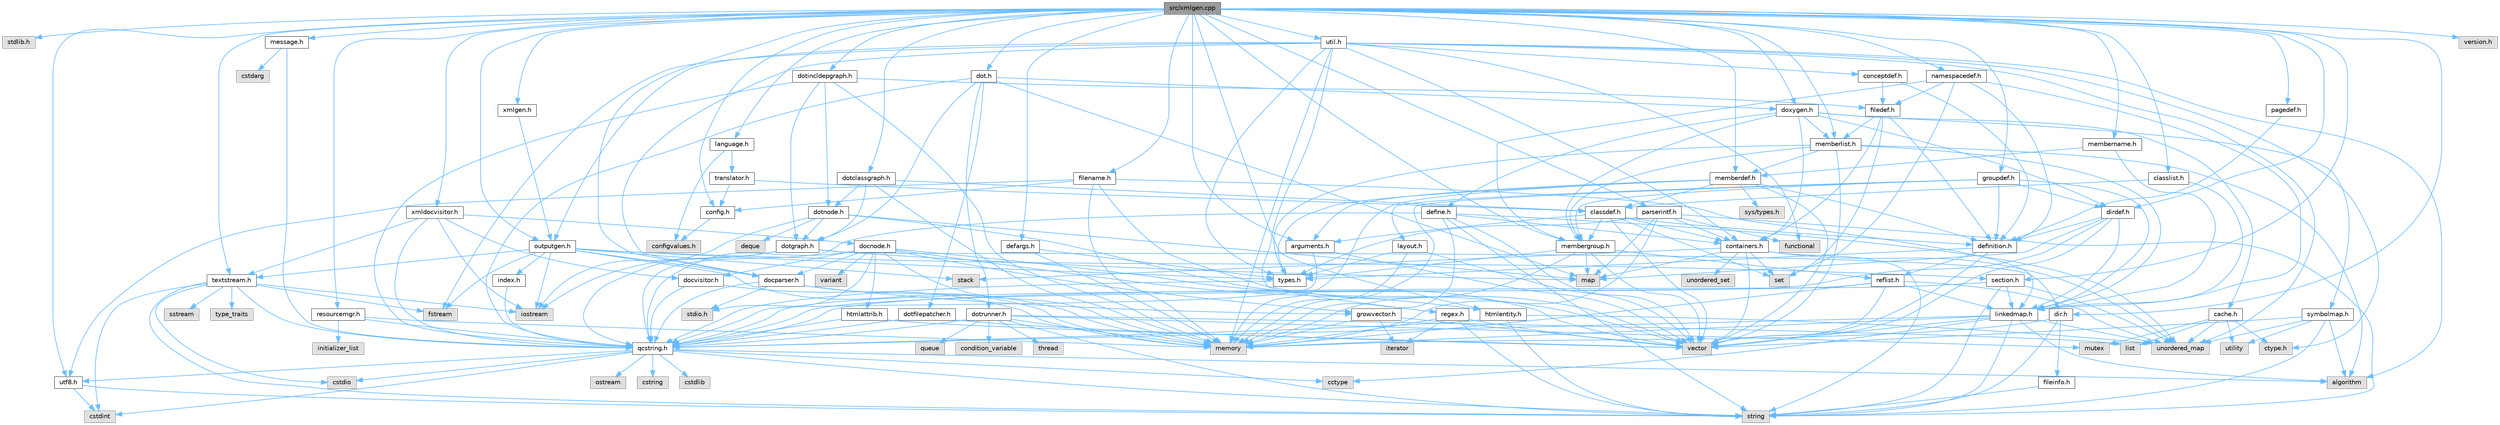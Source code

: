 digraph "src/xmlgen.cpp"
{
 // INTERACTIVE_SVG=YES
 // LATEX_PDF_SIZE
  bgcolor="transparent";
  edge [fontname=Helvetica,fontsize=10,labelfontname=Helvetica,labelfontsize=10];
  node [fontname=Helvetica,fontsize=10,shape=box,height=0.2,width=0.4];
  Node1 [label="src/xmlgen.cpp",height=0.2,width=0.4,color="gray40", fillcolor="grey60", style="filled", fontcolor="black",tooltip=" "];
  Node1 -> Node2 [color="steelblue1",style="solid"];
  Node2 [label="stdlib.h",height=0.2,width=0.4,color="grey60", fillcolor="#E0E0E0", style="filled",tooltip=" "];
  Node1 -> Node3 [color="steelblue1",style="solid"];
  Node3 [label="textstream.h",height=0.2,width=0.4,color="grey40", fillcolor="white", style="filled",URL="$d4/d7d/textstream_8h.html",tooltip=" "];
  Node3 -> Node4 [color="steelblue1",style="solid"];
  Node4 [label="string",height=0.2,width=0.4,color="grey60", fillcolor="#E0E0E0", style="filled",tooltip=" "];
  Node3 -> Node5 [color="steelblue1",style="solid"];
  Node5 [label="iostream",height=0.2,width=0.4,color="grey60", fillcolor="#E0E0E0", style="filled",tooltip=" "];
  Node3 -> Node6 [color="steelblue1",style="solid"];
  Node6 [label="sstream",height=0.2,width=0.4,color="grey60", fillcolor="#E0E0E0", style="filled",tooltip=" "];
  Node3 -> Node7 [color="steelblue1",style="solid"];
  Node7 [label="cstdint",height=0.2,width=0.4,color="grey60", fillcolor="#E0E0E0", style="filled",tooltip=" "];
  Node3 -> Node8 [color="steelblue1",style="solid"];
  Node8 [label="cstdio",height=0.2,width=0.4,color="grey60", fillcolor="#E0E0E0", style="filled",tooltip=" "];
  Node3 -> Node9 [color="steelblue1",style="solid"];
  Node9 [label="fstream",height=0.2,width=0.4,color="grey60", fillcolor="#E0E0E0", style="filled",tooltip=" "];
  Node3 -> Node10 [color="steelblue1",style="solid"];
  Node10 [label="type_traits",height=0.2,width=0.4,color="grey60", fillcolor="#E0E0E0", style="filled",tooltip=" "];
  Node3 -> Node11 [color="steelblue1",style="solid"];
  Node11 [label="qcstring.h",height=0.2,width=0.4,color="grey40", fillcolor="white", style="filled",URL="$d7/d5c/qcstring_8h.html",tooltip=" "];
  Node11 -> Node4 [color="steelblue1",style="solid"];
  Node11 -> Node12 [color="steelblue1",style="solid"];
  Node12 [label="algorithm",height=0.2,width=0.4,color="grey60", fillcolor="#E0E0E0", style="filled",tooltip=" "];
  Node11 -> Node13 [color="steelblue1",style="solid"];
  Node13 [label="cctype",height=0.2,width=0.4,color="grey60", fillcolor="#E0E0E0", style="filled",tooltip=" "];
  Node11 -> Node14 [color="steelblue1",style="solid"];
  Node14 [label="cstring",height=0.2,width=0.4,color="grey60", fillcolor="#E0E0E0", style="filled",tooltip=" "];
  Node11 -> Node8 [color="steelblue1",style="solid"];
  Node11 -> Node15 [color="steelblue1",style="solid"];
  Node15 [label="cstdlib",height=0.2,width=0.4,color="grey60", fillcolor="#E0E0E0", style="filled",tooltip=" "];
  Node11 -> Node7 [color="steelblue1",style="solid"];
  Node11 -> Node16 [color="steelblue1",style="solid"];
  Node16 [label="ostream",height=0.2,width=0.4,color="grey60", fillcolor="#E0E0E0", style="filled",tooltip=" "];
  Node11 -> Node17 [color="steelblue1",style="solid"];
  Node17 [label="utf8.h",height=0.2,width=0.4,color="grey40", fillcolor="white", style="filled",URL="$db/d7c/utf8_8h.html",tooltip="Various UTF8 related helper functions."];
  Node17 -> Node7 [color="steelblue1",style="solid"];
  Node17 -> Node4 [color="steelblue1",style="solid"];
  Node1 -> Node18 [color="steelblue1",style="solid"];
  Node18 [label="xmlgen.h",height=0.2,width=0.4,color="grey40", fillcolor="white", style="filled",URL="$d9/d67/xmlgen_8h.html",tooltip=" "];
  Node18 -> Node19 [color="steelblue1",style="solid"];
  Node19 [label="outputgen.h",height=0.2,width=0.4,color="grey40", fillcolor="white", style="filled",URL="$df/d06/outputgen_8h.html",tooltip=" "];
  Node19 -> Node20 [color="steelblue1",style="solid"];
  Node20 [label="memory",height=0.2,width=0.4,color="grey60", fillcolor="#E0E0E0", style="filled",tooltip=" "];
  Node19 -> Node21 [color="steelblue1",style="solid"];
  Node21 [label="stack",height=0.2,width=0.4,color="grey60", fillcolor="#E0E0E0", style="filled",tooltip=" "];
  Node19 -> Node5 [color="steelblue1",style="solid"];
  Node19 -> Node9 [color="steelblue1",style="solid"];
  Node19 -> Node22 [color="steelblue1",style="solid"];
  Node22 [label="types.h",height=0.2,width=0.4,color="grey40", fillcolor="white", style="filled",URL="$d9/d49/types_8h.html",tooltip="This file contains a number of basic enums and types."];
  Node22 -> Node11 [color="steelblue1",style="solid"];
  Node19 -> Node23 [color="steelblue1",style="solid"];
  Node23 [label="index.h",height=0.2,width=0.4,color="grey40", fillcolor="white", style="filled",URL="$d1/db5/index_8h.html",tooltip=" "];
  Node23 -> Node11 [color="steelblue1",style="solid"];
  Node19 -> Node24 [color="steelblue1",style="solid"];
  Node24 [label="section.h",height=0.2,width=0.4,color="grey40", fillcolor="white", style="filled",URL="$d1/d2a/section_8h.html",tooltip=" "];
  Node24 -> Node4 [color="steelblue1",style="solid"];
  Node24 -> Node25 [color="steelblue1",style="solid"];
  Node25 [label="unordered_map",height=0.2,width=0.4,color="grey60", fillcolor="#E0E0E0", style="filled",tooltip=" "];
  Node24 -> Node11 [color="steelblue1",style="solid"];
  Node24 -> Node26 [color="steelblue1",style="solid"];
  Node26 [label="linkedmap.h",height=0.2,width=0.4,color="grey40", fillcolor="white", style="filled",URL="$da/de1/linkedmap_8h.html",tooltip=" "];
  Node26 -> Node25 [color="steelblue1",style="solid"];
  Node26 -> Node27 [color="steelblue1",style="solid"];
  Node27 [label="vector",height=0.2,width=0.4,color="grey60", fillcolor="#E0E0E0", style="filled",tooltip=" "];
  Node26 -> Node20 [color="steelblue1",style="solid"];
  Node26 -> Node4 [color="steelblue1",style="solid"];
  Node26 -> Node12 [color="steelblue1",style="solid"];
  Node26 -> Node13 [color="steelblue1",style="solid"];
  Node26 -> Node11 [color="steelblue1",style="solid"];
  Node19 -> Node3 [color="steelblue1",style="solid"];
  Node19 -> Node28 [color="steelblue1",style="solid"];
  Node28 [label="docparser.h",height=0.2,width=0.4,color="grey40", fillcolor="white", style="filled",URL="$de/d9c/docparser_8h.html",tooltip=" "];
  Node28 -> Node29 [color="steelblue1",style="solid"];
  Node29 [label="stdio.h",height=0.2,width=0.4,color="grey60", fillcolor="#E0E0E0", style="filled",tooltip=" "];
  Node28 -> Node20 [color="steelblue1",style="solid"];
  Node28 -> Node11 [color="steelblue1",style="solid"];
  Node28 -> Node30 [color="steelblue1",style="solid"];
  Node30 [label="growvector.h",height=0.2,width=0.4,color="grey40", fillcolor="white", style="filled",URL="$d7/d50/growvector_8h.html",tooltip=" "];
  Node30 -> Node27 [color="steelblue1",style="solid"];
  Node30 -> Node20 [color="steelblue1",style="solid"];
  Node30 -> Node31 [color="steelblue1",style="solid"];
  Node31 [label="iterator",height=0.2,width=0.4,color="grey60", fillcolor="#E0E0E0", style="filled",tooltip=" "];
  Node1 -> Node32 [color="steelblue1",style="solid"];
  Node32 [label="doxygen.h",height=0.2,width=0.4,color="grey40", fillcolor="white", style="filled",URL="$d1/da1/doxygen_8h.html",tooltip=" "];
  Node32 -> Node33 [color="steelblue1",style="solid"];
  Node33 [label="containers.h",height=0.2,width=0.4,color="grey40", fillcolor="white", style="filled",URL="$d5/d75/containers_8h.html",tooltip=" "];
  Node33 -> Node27 [color="steelblue1",style="solid"];
  Node33 -> Node4 [color="steelblue1",style="solid"];
  Node33 -> Node34 [color="steelblue1",style="solid"];
  Node34 [label="set",height=0.2,width=0.4,color="grey60", fillcolor="#E0E0E0", style="filled",tooltip=" "];
  Node33 -> Node35 [color="steelblue1",style="solid"];
  Node35 [label="map",height=0.2,width=0.4,color="grey60", fillcolor="#E0E0E0", style="filled",tooltip=" "];
  Node33 -> Node36 [color="steelblue1",style="solid"];
  Node36 [label="unordered_set",height=0.2,width=0.4,color="grey60", fillcolor="#E0E0E0", style="filled",tooltip=" "];
  Node33 -> Node25 [color="steelblue1",style="solid"];
  Node33 -> Node21 [color="steelblue1",style="solid"];
  Node32 -> Node37 [color="steelblue1",style="solid"];
  Node37 [label="membergroup.h",height=0.2,width=0.4,color="grey40", fillcolor="white", style="filled",URL="$d9/d11/membergroup_8h.html",tooltip=" "];
  Node37 -> Node27 [color="steelblue1",style="solid"];
  Node37 -> Node35 [color="steelblue1",style="solid"];
  Node37 -> Node20 [color="steelblue1",style="solid"];
  Node37 -> Node22 [color="steelblue1",style="solid"];
  Node37 -> Node38 [color="steelblue1",style="solid"];
  Node38 [label="reflist.h",height=0.2,width=0.4,color="grey40", fillcolor="white", style="filled",URL="$d1/d02/reflist_8h.html",tooltip=" "];
  Node38 -> Node27 [color="steelblue1",style="solid"];
  Node38 -> Node25 [color="steelblue1",style="solid"];
  Node38 -> Node20 [color="steelblue1",style="solid"];
  Node38 -> Node11 [color="steelblue1",style="solid"];
  Node38 -> Node26 [color="steelblue1",style="solid"];
  Node32 -> Node39 [color="steelblue1",style="solid"];
  Node39 [label="dirdef.h",height=0.2,width=0.4,color="grey40", fillcolor="white", style="filled",URL="$d6/d15/dirdef_8h.html",tooltip=" "];
  Node39 -> Node27 [color="steelblue1",style="solid"];
  Node39 -> Node35 [color="steelblue1",style="solid"];
  Node39 -> Node11 [color="steelblue1",style="solid"];
  Node39 -> Node26 [color="steelblue1",style="solid"];
  Node39 -> Node40 [color="steelblue1",style="solid"];
  Node40 [label="definition.h",height=0.2,width=0.4,color="grey40", fillcolor="white", style="filled",URL="$df/da1/definition_8h.html",tooltip=" "];
  Node40 -> Node27 [color="steelblue1",style="solid"];
  Node40 -> Node22 [color="steelblue1",style="solid"];
  Node40 -> Node38 [color="steelblue1",style="solid"];
  Node32 -> Node41 [color="steelblue1",style="solid"];
  Node41 [label="memberlist.h",height=0.2,width=0.4,color="grey40", fillcolor="white", style="filled",URL="$dd/d78/memberlist_8h.html",tooltip=" "];
  Node41 -> Node27 [color="steelblue1",style="solid"];
  Node41 -> Node12 [color="steelblue1",style="solid"];
  Node41 -> Node42 [color="steelblue1",style="solid"];
  Node42 [label="memberdef.h",height=0.2,width=0.4,color="grey40", fillcolor="white", style="filled",URL="$d4/d46/memberdef_8h.html",tooltip=" "];
  Node42 -> Node27 [color="steelblue1",style="solid"];
  Node42 -> Node20 [color="steelblue1",style="solid"];
  Node42 -> Node43 [color="steelblue1",style="solid"];
  Node43 [label="sys/types.h",height=0.2,width=0.4,color="grey60", fillcolor="#E0E0E0", style="filled",tooltip=" "];
  Node42 -> Node22 [color="steelblue1",style="solid"];
  Node42 -> Node40 [color="steelblue1",style="solid"];
  Node42 -> Node44 [color="steelblue1",style="solid"];
  Node44 [label="arguments.h",height=0.2,width=0.4,color="grey40", fillcolor="white", style="filled",URL="$df/d9b/arguments_8h.html",tooltip=" "];
  Node44 -> Node27 [color="steelblue1",style="solid"];
  Node44 -> Node11 [color="steelblue1",style="solid"];
  Node42 -> Node45 [color="steelblue1",style="solid"];
  Node45 [label="classdef.h",height=0.2,width=0.4,color="grey40", fillcolor="white", style="filled",URL="$d1/da6/classdef_8h.html",tooltip=" "];
  Node45 -> Node27 [color="steelblue1",style="solid"];
  Node45 -> Node34 [color="steelblue1",style="solid"];
  Node45 -> Node33 [color="steelblue1",style="solid"];
  Node45 -> Node40 [color="steelblue1",style="solid"];
  Node45 -> Node44 [color="steelblue1",style="solid"];
  Node45 -> Node37 [color="steelblue1",style="solid"];
  Node41 -> Node26 [color="steelblue1",style="solid"];
  Node41 -> Node22 [color="steelblue1",style="solid"];
  Node41 -> Node37 [color="steelblue1",style="solid"];
  Node32 -> Node46 [color="steelblue1",style="solid"];
  Node46 [label="define.h",height=0.2,width=0.4,color="grey40", fillcolor="white", style="filled",URL="$df/d67/define_8h.html",tooltip=" "];
  Node46 -> Node27 [color="steelblue1",style="solid"];
  Node46 -> Node20 [color="steelblue1",style="solid"];
  Node46 -> Node4 [color="steelblue1",style="solid"];
  Node46 -> Node25 [color="steelblue1",style="solid"];
  Node46 -> Node11 [color="steelblue1",style="solid"];
  Node46 -> Node33 [color="steelblue1",style="solid"];
  Node32 -> Node47 [color="steelblue1",style="solid"];
  Node47 [label="cache.h",height=0.2,width=0.4,color="grey40", fillcolor="white", style="filled",URL="$d3/d26/cache_8h.html",tooltip=" "];
  Node47 -> Node48 [color="steelblue1",style="solid"];
  Node48 [label="list",height=0.2,width=0.4,color="grey60", fillcolor="#E0E0E0", style="filled",tooltip=" "];
  Node47 -> Node25 [color="steelblue1",style="solid"];
  Node47 -> Node49 [color="steelblue1",style="solid"];
  Node49 [label="mutex",height=0.2,width=0.4,color="grey60", fillcolor="#E0E0E0", style="filled",tooltip=" "];
  Node47 -> Node50 [color="steelblue1",style="solid"];
  Node50 [label="utility",height=0.2,width=0.4,color="grey60", fillcolor="#E0E0E0", style="filled",tooltip=" "];
  Node47 -> Node51 [color="steelblue1",style="solid"];
  Node51 [label="ctype.h",height=0.2,width=0.4,color="grey60", fillcolor="#E0E0E0", style="filled",tooltip=" "];
  Node32 -> Node52 [color="steelblue1",style="solid"];
  Node52 [label="symbolmap.h",height=0.2,width=0.4,color="grey40", fillcolor="white", style="filled",URL="$d7/ddd/symbolmap_8h.html",tooltip=" "];
  Node52 -> Node12 [color="steelblue1",style="solid"];
  Node52 -> Node25 [color="steelblue1",style="solid"];
  Node52 -> Node27 [color="steelblue1",style="solid"];
  Node52 -> Node4 [color="steelblue1",style="solid"];
  Node52 -> Node50 [color="steelblue1",style="solid"];
  Node1 -> Node53 [color="steelblue1",style="solid"];
  Node53 [label="message.h",height=0.2,width=0.4,color="grey40", fillcolor="white", style="filled",URL="$d2/d0d/message_8h.html",tooltip=" "];
  Node53 -> Node54 [color="steelblue1",style="solid"];
  Node54 [label="cstdarg",height=0.2,width=0.4,color="grey60", fillcolor="#E0E0E0", style="filled",tooltip=" "];
  Node53 -> Node11 [color="steelblue1",style="solid"];
  Node1 -> Node55 [color="steelblue1",style="solid"];
  Node55 [label="config.h",height=0.2,width=0.4,color="grey40", fillcolor="white", style="filled",URL="$db/d16/config_8h.html",tooltip=" "];
  Node55 -> Node56 [color="steelblue1",style="solid"];
  Node56 [label="configvalues.h",height=0.2,width=0.4,color="grey60", fillcolor="#E0E0E0", style="filled",tooltip=" "];
  Node1 -> Node57 [color="steelblue1",style="solid"];
  Node57 [label="classlist.h",height=0.2,width=0.4,color="grey40", fillcolor="white", style="filled",URL="$d2/df8/classlist_8h.html",tooltip=" "];
  Node57 -> Node26 [color="steelblue1",style="solid"];
  Node57 -> Node45 [color="steelblue1",style="solid"];
  Node1 -> Node58 [color="steelblue1",style="solid"];
  Node58 [label="util.h",height=0.2,width=0.4,color="grey40", fillcolor="white", style="filled",URL="$d8/d3c/util_8h.html",tooltip="A bunch of utility functions."];
  Node58 -> Node20 [color="steelblue1",style="solid"];
  Node58 -> Node25 [color="steelblue1",style="solid"];
  Node58 -> Node12 [color="steelblue1",style="solid"];
  Node58 -> Node59 [color="steelblue1",style="solid"];
  Node59 [label="functional",height=0.2,width=0.4,color="grey60", fillcolor="#E0E0E0", style="filled",tooltip=" "];
  Node58 -> Node9 [color="steelblue1",style="solid"];
  Node58 -> Node51 [color="steelblue1",style="solid"];
  Node58 -> Node22 [color="steelblue1",style="solid"];
  Node58 -> Node28 [color="steelblue1",style="solid"];
  Node58 -> Node33 [color="steelblue1",style="solid"];
  Node58 -> Node19 [color="steelblue1",style="solid"];
  Node58 -> Node60 [color="steelblue1",style="solid"];
  Node60 [label="regex.h",height=0.2,width=0.4,color="grey40", fillcolor="white", style="filled",URL="$d1/d21/regex_8h.html",tooltip=" "];
  Node60 -> Node20 [color="steelblue1",style="solid"];
  Node60 -> Node4 [color="steelblue1",style="solid"];
  Node60 -> Node27 [color="steelblue1",style="solid"];
  Node60 -> Node31 [color="steelblue1",style="solid"];
  Node58 -> Node61 [color="steelblue1",style="solid"];
  Node61 [label="conceptdef.h",height=0.2,width=0.4,color="grey40", fillcolor="white", style="filled",URL="$da/df1/conceptdef_8h.html",tooltip=" "];
  Node61 -> Node40 [color="steelblue1",style="solid"];
  Node61 -> Node62 [color="steelblue1",style="solid"];
  Node62 [label="filedef.h",height=0.2,width=0.4,color="grey40", fillcolor="white", style="filled",URL="$d4/d3a/filedef_8h.html",tooltip=" "];
  Node62 -> Node34 [color="steelblue1",style="solid"];
  Node62 -> Node40 [color="steelblue1",style="solid"];
  Node62 -> Node41 [color="steelblue1",style="solid"];
  Node62 -> Node33 [color="steelblue1",style="solid"];
  Node1 -> Node63 [color="steelblue1",style="solid"];
  Node63 [label="defargs.h",height=0.2,width=0.4,color="grey40", fillcolor="white", style="filled",URL="$d8/d65/defargs_8h.html",tooltip=" "];
  Node63 -> Node22 [color="steelblue1",style="solid"];
  Node63 -> Node20 [color="steelblue1",style="solid"];
  Node1 -> Node19 [color="steelblue1",style="solid"];
  Node1 -> Node64 [color="steelblue1",style="solid"];
  Node64 [label="dot.h",height=0.2,width=0.4,color="grey40", fillcolor="white", style="filled",URL="$d6/d4a/dot_8h.html",tooltip=" "];
  Node64 -> Node35 [color="steelblue1",style="solid"];
  Node64 -> Node11 [color="steelblue1",style="solid"];
  Node64 -> Node65 [color="steelblue1",style="solid"];
  Node65 [label="dotgraph.h",height=0.2,width=0.4,color="grey40", fillcolor="white", style="filled",URL="$d0/daa/dotgraph_8h.html",tooltip=" "];
  Node65 -> Node5 [color="steelblue1",style="solid"];
  Node65 -> Node35 [color="steelblue1",style="solid"];
  Node65 -> Node11 [color="steelblue1",style="solid"];
  Node65 -> Node66 [color="steelblue1",style="solid"];
  Node66 [label="dir.h",height=0.2,width=0.4,color="grey40", fillcolor="white", style="filled",URL="$df/d9c/dir_8h.html",tooltip=" "];
  Node66 -> Node4 [color="steelblue1",style="solid"];
  Node66 -> Node20 [color="steelblue1",style="solid"];
  Node66 -> Node67 [color="steelblue1",style="solid"];
  Node67 [label="fileinfo.h",height=0.2,width=0.4,color="grey40", fillcolor="white", style="filled",URL="$df/d45/fileinfo_8h.html",tooltip=" "];
  Node67 -> Node4 [color="steelblue1",style="solid"];
  Node64 -> Node68 [color="steelblue1",style="solid"];
  Node68 [label="dotfilepatcher.h",height=0.2,width=0.4,color="grey40", fillcolor="white", style="filled",URL="$d3/d38/dotfilepatcher_8h.html",tooltip=" "];
  Node68 -> Node27 [color="steelblue1",style="solid"];
  Node68 -> Node11 [color="steelblue1",style="solid"];
  Node64 -> Node69 [color="steelblue1",style="solid"];
  Node69 [label="dotrunner.h",height=0.2,width=0.4,color="grey40", fillcolor="white", style="filled",URL="$d2/dd1/dotrunner_8h.html",tooltip=" "];
  Node69 -> Node4 [color="steelblue1",style="solid"];
  Node69 -> Node70 [color="steelblue1",style="solid"];
  Node70 [label="thread",height=0.2,width=0.4,color="grey60", fillcolor="#E0E0E0", style="filled",tooltip=" "];
  Node69 -> Node48 [color="steelblue1",style="solid"];
  Node69 -> Node71 [color="steelblue1",style="solid"];
  Node71 [label="queue",height=0.2,width=0.4,color="grey60", fillcolor="#E0E0E0", style="filled",tooltip=" "];
  Node69 -> Node49 [color="steelblue1",style="solid"];
  Node69 -> Node72 [color="steelblue1",style="solid"];
  Node72 [label="condition_variable",height=0.2,width=0.4,color="grey60", fillcolor="#E0E0E0", style="filled",tooltip=" "];
  Node69 -> Node20 [color="steelblue1",style="solid"];
  Node69 -> Node11 [color="steelblue1",style="solid"];
  Node64 -> Node32 [color="steelblue1",style="solid"];
  Node1 -> Node73 [color="steelblue1",style="solid"];
  Node73 [label="dotclassgraph.h",height=0.2,width=0.4,color="grey40", fillcolor="white", style="filled",URL="$d5/d04/dotclassgraph_8h.html",tooltip=" "];
  Node73 -> Node20 [color="steelblue1",style="solid"];
  Node73 -> Node45 [color="steelblue1",style="solid"];
  Node73 -> Node74 [color="steelblue1",style="solid"];
  Node74 [label="dotnode.h",height=0.2,width=0.4,color="grey40", fillcolor="white", style="filled",URL="$d8/d3b/dotnode_8h.html",tooltip=" "];
  Node74 -> Node27 [color="steelblue1",style="solid"];
  Node74 -> Node35 [color="steelblue1",style="solid"];
  Node74 -> Node75 [color="steelblue1",style="solid"];
  Node75 [label="deque",height=0.2,width=0.4,color="grey60", fillcolor="#E0E0E0", style="filled",tooltip=" "];
  Node74 -> Node5 [color="steelblue1",style="solid"];
  Node74 -> Node65 [color="steelblue1",style="solid"];
  Node73 -> Node65 [color="steelblue1",style="solid"];
  Node1 -> Node76 [color="steelblue1",style="solid"];
  Node76 [label="dotincldepgraph.h",height=0.2,width=0.4,color="grey40", fillcolor="white", style="filled",URL="$dd/d8c/dotincldepgraph_8h.html",tooltip=" "];
  Node76 -> Node20 [color="steelblue1",style="solid"];
  Node76 -> Node11 [color="steelblue1",style="solid"];
  Node76 -> Node62 [color="steelblue1",style="solid"];
  Node76 -> Node74 [color="steelblue1",style="solid"];
  Node76 -> Node65 [color="steelblue1",style="solid"];
  Node1 -> Node77 [color="steelblue1",style="solid"];
  Node77 [label="pagedef.h",height=0.2,width=0.4,color="grey40", fillcolor="white", style="filled",URL="$dd/d66/pagedef_8h.html",tooltip=" "];
  Node77 -> Node40 [color="steelblue1",style="solid"];
  Node1 -> Node78 [color="steelblue1",style="solid"];
  Node78 [label="filename.h",height=0.2,width=0.4,color="grey40", fillcolor="white", style="filled",URL="$dc/dd6/filename_8h.html",tooltip=" "];
  Node78 -> Node20 [color="steelblue1",style="solid"];
  Node78 -> Node27 [color="steelblue1",style="solid"];
  Node78 -> Node26 [color="steelblue1",style="solid"];
  Node78 -> Node55 [color="steelblue1",style="solid"];
  Node78 -> Node17 [color="steelblue1",style="solid"];
  Node1 -> Node79 [color="steelblue1",style="solid"];
  Node79 [label="version.h",height=0.2,width=0.4,color="grey60", fillcolor="#E0E0E0", style="filled",tooltip=" "];
  Node1 -> Node80 [color="steelblue1",style="solid"];
  Node80 [label="xmldocvisitor.h",height=0.2,width=0.4,color="grey40", fillcolor="white", style="filled",URL="$df/d2b/xmldocvisitor_8h.html",tooltip=" "];
  Node80 -> Node5 [color="steelblue1",style="solid"];
  Node80 -> Node11 [color="steelblue1",style="solid"];
  Node80 -> Node81 [color="steelblue1",style="solid"];
  Node81 [label="docvisitor.h",height=0.2,width=0.4,color="grey40", fillcolor="white", style="filled",URL="$d2/d3c/docvisitor_8h.html",tooltip=" "];
  Node81 -> Node20 [color="steelblue1",style="solid"];
  Node81 -> Node11 [color="steelblue1",style="solid"];
  Node80 -> Node82 [color="steelblue1",style="solid"];
  Node82 [label="docnode.h",height=0.2,width=0.4,color="grey40", fillcolor="white", style="filled",URL="$de/d2b/docnode_8h.html",tooltip=" "];
  Node82 -> Node29 [color="steelblue1",style="solid"];
  Node82 -> Node27 [color="steelblue1",style="solid"];
  Node82 -> Node20 [color="steelblue1",style="solid"];
  Node82 -> Node83 [color="steelblue1",style="solid"];
  Node83 [label="variant",height=0.2,width=0.4,color="grey60", fillcolor="#E0E0E0", style="filled",tooltip=" "];
  Node82 -> Node11 [color="steelblue1",style="solid"];
  Node82 -> Node81 [color="steelblue1",style="solid"];
  Node82 -> Node28 [color="steelblue1",style="solid"];
  Node82 -> Node84 [color="steelblue1",style="solid"];
  Node84 [label="htmlattrib.h",height=0.2,width=0.4,color="grey40", fillcolor="white", style="filled",URL="$d0/d73/htmlattrib_8h.html",tooltip=" "];
  Node84 -> Node27 [color="steelblue1",style="solid"];
  Node84 -> Node11 [color="steelblue1",style="solid"];
  Node82 -> Node85 [color="steelblue1",style="solid"];
  Node85 [label="htmlentity.h",height=0.2,width=0.4,color="grey40", fillcolor="white", style="filled",URL="$db/dc6/htmlentity_8h.html",tooltip=" "];
  Node85 -> Node25 [color="steelblue1",style="solid"];
  Node85 -> Node4 [color="steelblue1",style="solid"];
  Node85 -> Node11 [color="steelblue1",style="solid"];
  Node82 -> Node30 [color="steelblue1",style="solid"];
  Node80 -> Node3 [color="steelblue1",style="solid"];
  Node1 -> Node28 [color="steelblue1",style="solid"];
  Node1 -> Node86 [color="steelblue1",style="solid"];
  Node86 [label="language.h",height=0.2,width=0.4,color="grey40", fillcolor="white", style="filled",URL="$d8/dce/language_8h.html",tooltip=" "];
  Node86 -> Node87 [color="steelblue1",style="solid"];
  Node87 [label="translator.h",height=0.2,width=0.4,color="grey40", fillcolor="white", style="filled",URL="$d9/df1/translator_8h.html",tooltip=" "];
  Node87 -> Node45 [color="steelblue1",style="solid"];
  Node87 -> Node55 [color="steelblue1",style="solid"];
  Node86 -> Node56 [color="steelblue1",style="solid"];
  Node1 -> Node88 [color="steelblue1",style="solid"];
  Node88 [label="parserintf.h",height=0.2,width=0.4,color="grey40", fillcolor="white", style="filled",URL="$da/d55/parserintf_8h.html",tooltip=" "];
  Node88 -> Node59 [color="steelblue1",style="solid"];
  Node88 -> Node20 [color="steelblue1",style="solid"];
  Node88 -> Node35 [color="steelblue1",style="solid"];
  Node88 -> Node4 [color="steelblue1",style="solid"];
  Node88 -> Node22 [color="steelblue1",style="solid"];
  Node88 -> Node33 [color="steelblue1",style="solid"];
  Node1 -> Node44 [color="steelblue1",style="solid"];
  Node1 -> Node41 [color="steelblue1",style="solid"];
  Node1 -> Node89 [color="steelblue1",style="solid"];
  Node89 [label="groupdef.h",height=0.2,width=0.4,color="grey40", fillcolor="white", style="filled",URL="$d1/de6/groupdef_8h.html",tooltip=" "];
  Node89 -> Node20 [color="steelblue1",style="solid"];
  Node89 -> Node40 [color="steelblue1",style="solid"];
  Node89 -> Node39 [color="steelblue1",style="solid"];
  Node89 -> Node90 [color="steelblue1",style="solid"];
  Node90 [label="layout.h",height=0.2,width=0.4,color="grey40", fillcolor="white", style="filled",URL="$db/d51/layout_8h.html",tooltip=" "];
  Node90 -> Node20 [color="steelblue1",style="solid"];
  Node90 -> Node27 [color="steelblue1",style="solid"];
  Node90 -> Node22 [color="steelblue1",style="solid"];
  Node89 -> Node37 [color="steelblue1",style="solid"];
  Node89 -> Node26 [color="steelblue1",style="solid"];
  Node1 -> Node42 [color="steelblue1",style="solid"];
  Node1 -> Node91 [color="steelblue1",style="solid"];
  Node91 [label="namespacedef.h",height=0.2,width=0.4,color="grey40", fillcolor="white", style="filled",URL="$d7/d97/namespacedef_8h.html",tooltip=" "];
  Node91 -> Node34 [color="steelblue1",style="solid"];
  Node91 -> Node40 [color="steelblue1",style="solid"];
  Node91 -> Node62 [color="steelblue1",style="solid"];
  Node91 -> Node26 [color="steelblue1",style="solid"];
  Node91 -> Node37 [color="steelblue1",style="solid"];
  Node1 -> Node92 [color="steelblue1",style="solid"];
  Node92 [label="membername.h",height=0.2,width=0.4,color="grey40", fillcolor="white", style="filled",URL="$d7/dfc/membername_8h.html",tooltip=" "];
  Node92 -> Node42 [color="steelblue1",style="solid"];
  Node92 -> Node26 [color="steelblue1",style="solid"];
  Node1 -> Node37 [color="steelblue1",style="solid"];
  Node1 -> Node39 [color="steelblue1",style="solid"];
  Node1 -> Node24 [color="steelblue1",style="solid"];
  Node1 -> Node85 [color="steelblue1",style="solid"];
  Node1 -> Node93 [color="steelblue1",style="solid"];
  Node93 [label="resourcemgr.h",height=0.2,width=0.4,color="grey40", fillcolor="white", style="filled",URL="$d6/d07/resourcemgr_8h.html",tooltip=" "];
  Node93 -> Node20 [color="steelblue1",style="solid"];
  Node93 -> Node94 [color="steelblue1",style="solid"];
  Node94 [label="initializer_list",height=0.2,width=0.4,color="grey60", fillcolor="#E0E0E0", style="filled",tooltip=" "];
  Node93 -> Node11 [color="steelblue1",style="solid"];
  Node1 -> Node66 [color="steelblue1",style="solid"];
  Node1 -> Node17 [color="steelblue1",style="solid"];
}

